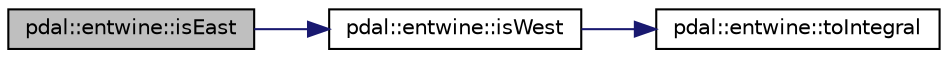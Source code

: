 digraph "pdal::entwine::isEast"
{
  edge [fontname="Helvetica",fontsize="10",labelfontname="Helvetica",labelfontsize="10"];
  node [fontname="Helvetica",fontsize="10",shape=record];
  rankdir="LR";
  Node1 [label="pdal::entwine::isEast",height=0.2,width=0.4,color="black", fillcolor="grey75", style="filled", fontcolor="black"];
  Node1 -> Node2 [color="midnightblue",fontsize="10",style="solid",fontname="Helvetica"];
  Node2 [label="pdal::entwine::isWest",height=0.2,width=0.4,color="black", fillcolor="white", style="filled",URL="$namespacepdal_1_1entwine.html#ad1130017995949839cf25c2e9e0f0609"];
  Node2 -> Node3 [color="midnightblue",fontsize="10",style="solid",fontname="Helvetica"];
  Node3 [label="pdal::entwine::toIntegral",height=0.2,width=0.4,color="black", fillcolor="white", style="filled",URL="$namespacepdal_1_1entwine.html#a1cadbd2643224aea992544a7d53e6365"];
}
